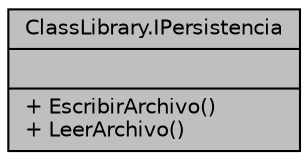digraph "ClassLibrary.IPersistencia"
{
 // INTERACTIVE_SVG=YES
 // LATEX_PDF_SIZE
  edge [fontname="Helvetica",fontsize="10",labelfontname="Helvetica",labelfontsize="10"];
  node [fontname="Helvetica",fontsize="10",shape=record];
  Node1 [label="{ClassLibrary.IPersistencia\n||+ EscribirArchivo()\l+ LeerArchivo()\l}",height=0.2,width=0.4,color="black", fillcolor="grey75", style="filled", fontcolor="black",tooltip="Esta es la interface de percisitencia de la aplicacion. su funcion es guardar y recuperar los datos d..."];
}
